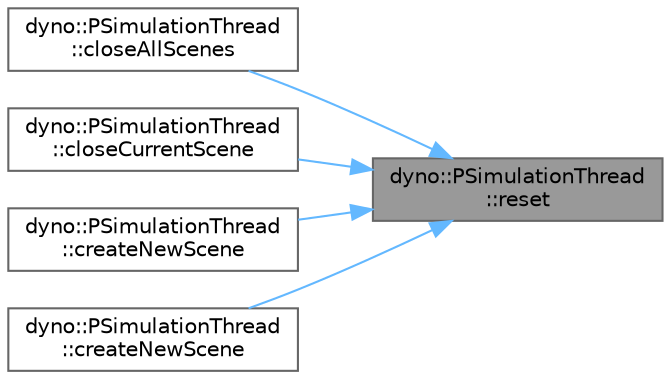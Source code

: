 digraph "dyno::PSimulationThread::reset"
{
 // LATEX_PDF_SIZE
  bgcolor="transparent";
  edge [fontname=Helvetica,fontsize=10,labelfontname=Helvetica,labelfontsize=10];
  node [fontname=Helvetica,fontsize=10,shape=box,height=0.2,width=0.4];
  rankdir="RL";
  Node1 [id="Node000001",label="dyno::PSimulationThread\l::reset",height=0.2,width=0.4,color="gray40", fillcolor="grey60", style="filled", fontcolor="black",tooltip="Reset the simulation."];
  Node1 -> Node2 [id="edge1_Node000001_Node000002",dir="back",color="steelblue1",style="solid",tooltip=" "];
  Node2 [id="Node000002",label="dyno::PSimulationThread\l::closeAllScenes",height=0.2,width=0.4,color="grey40", fillcolor="white", style="filled",URL="$classdyno_1_1_p_simulation_thread.html#a5ce234112a71be123c6dfa2586579309",tooltip=" "];
  Node1 -> Node3 [id="edge2_Node000001_Node000003",dir="back",color="steelblue1",style="solid",tooltip=" "];
  Node3 [id="Node000003",label="dyno::PSimulationThread\l::closeCurrentScene",height=0.2,width=0.4,color="grey40", fillcolor="white", style="filled",URL="$classdyno_1_1_p_simulation_thread.html#aef582603f68487f52bb68fd5b4b85b53",tooltip=" "];
  Node1 -> Node4 [id="edge3_Node000001_Node000004",dir="back",color="steelblue1",style="solid",tooltip=" "];
  Node4 [id="Node000004",label="dyno::PSimulationThread\l::createNewScene",height=0.2,width=0.4,color="grey40", fillcolor="white", style="filled",URL="$classdyno_1_1_p_simulation_thread.html#a8bc824595ab90bbf275b4a05c57be926",tooltip=" "];
  Node1 -> Node5 [id="edge4_Node000001_Node000005",dir="back",color="steelblue1",style="solid",tooltip=" "];
  Node5 [id="Node000005",label="dyno::PSimulationThread\l::createNewScene",height=0.2,width=0.4,color="grey40", fillcolor="white", style="filled",URL="$classdyno_1_1_p_simulation_thread.html#a8973769a3328b22684d63993c85133f6",tooltip=" "];
}
